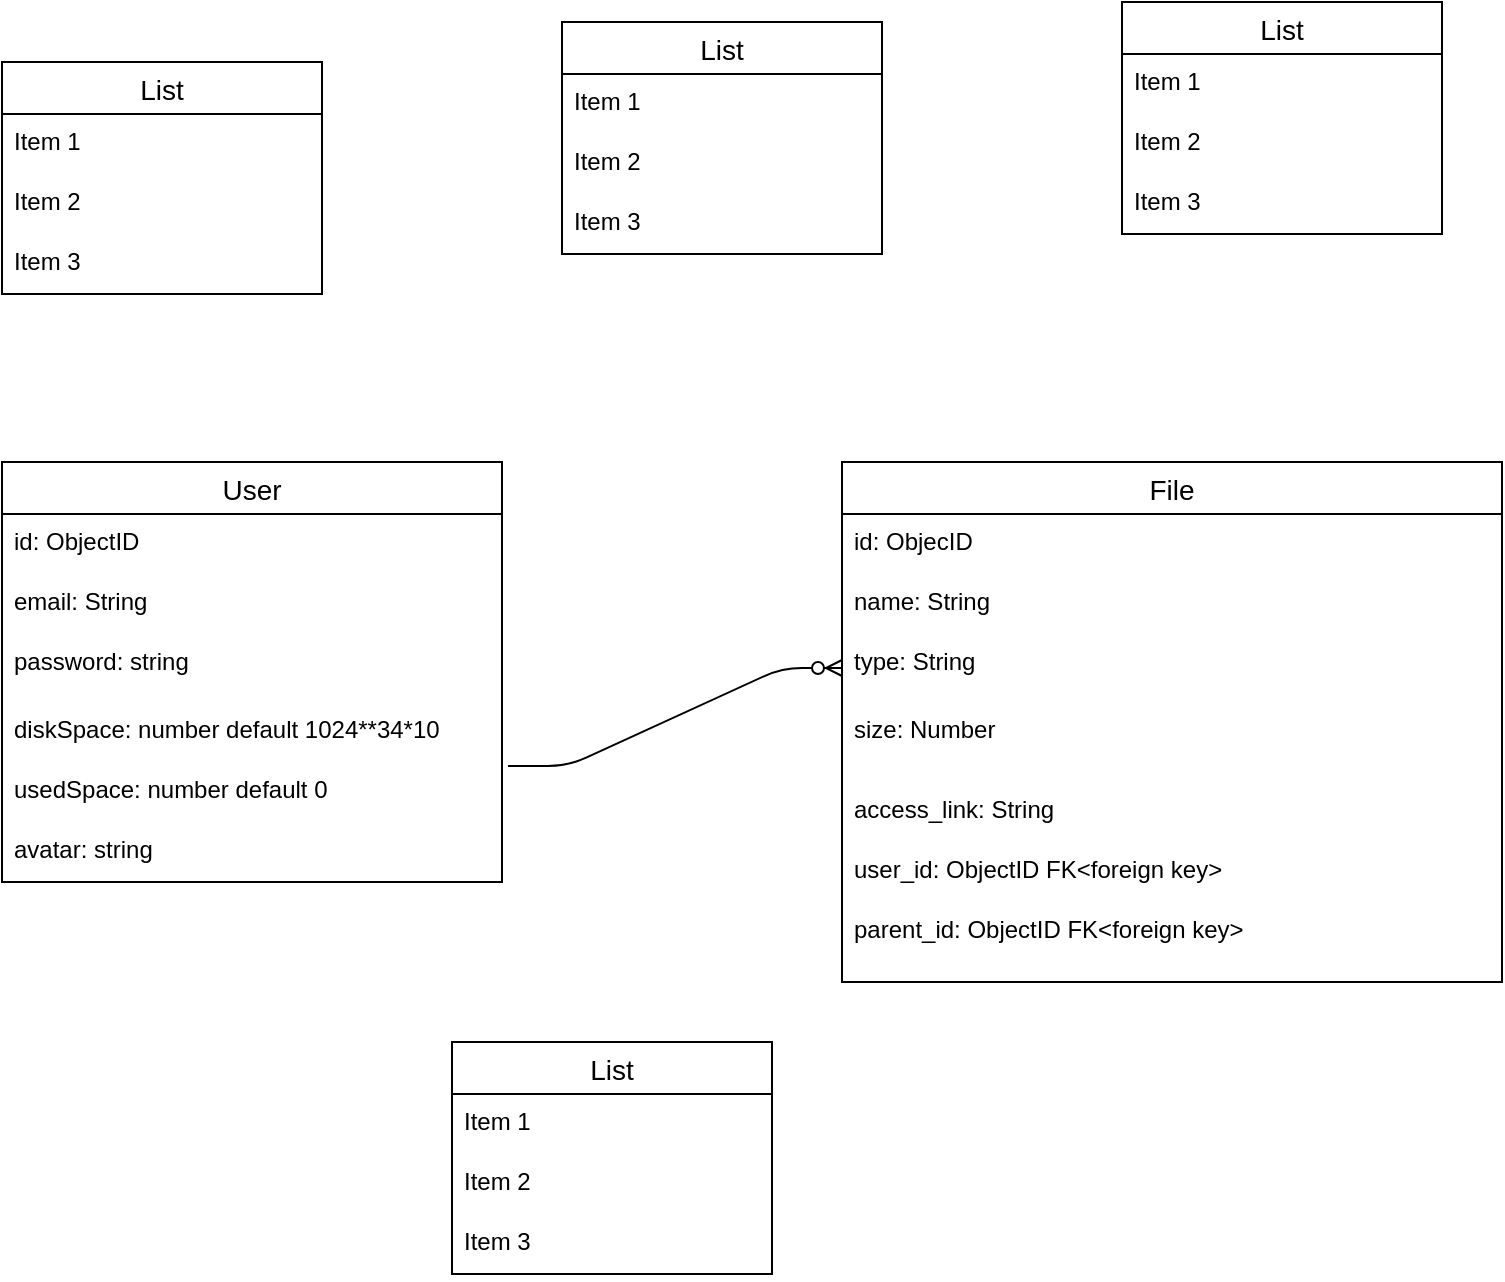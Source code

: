 <mxfile version="14.7.6" type="device"><diagram id="J-EnHRQWhWMMEZ8L9-b8" name="Page-1"><mxGraphModel dx="903" dy="755" grid="1" gridSize="10" guides="1" tooltips="1" connect="1" arrows="1" fold="1" page="1" pageScale="1" pageWidth="850" pageHeight="1100" math="0" shadow="0"><root><mxCell id="0"/><mxCell id="1" parent="0"/><mxCell id="1RynELYPP8xZfnSzCJrN-4" value="User" style="swimlane;fontStyle=0;childLayout=stackLayout;horizontal=1;startSize=26;horizontalStack=0;resizeParent=1;resizeParentMax=0;resizeLast=0;collapsible=1;marginBottom=0;align=center;fontSize=14;strokeColor=#000000;" vertex="1" parent="1"><mxGeometry x="40" y="360" width="250" height="210" as="geometry"/></mxCell><mxCell id="1RynELYPP8xZfnSzCJrN-5" value="id: ObjectID&#10;" style="text;strokeColor=none;fillColor=none;spacingLeft=4;spacingRight=4;overflow=hidden;rotatable=0;points=[[0,0.5],[1,0.5]];portConstraint=eastwest;fontSize=12;" vertex="1" parent="1RynELYPP8xZfnSzCJrN-4"><mxGeometry y="26" width="250" height="30" as="geometry"/></mxCell><mxCell id="1RynELYPP8xZfnSzCJrN-6" value="email: String" style="text;strokeColor=none;fillColor=none;spacingLeft=4;spacingRight=4;overflow=hidden;rotatable=0;points=[[0,0.5],[1,0.5]];portConstraint=eastwest;fontSize=12;" vertex="1" parent="1RynELYPP8xZfnSzCJrN-4"><mxGeometry y="56" width="250" height="30" as="geometry"/></mxCell><mxCell id="1RynELYPP8xZfnSzCJrN-7" value="password: string" style="text;fillColor=none;spacingLeft=4;spacingRight=4;overflow=hidden;rotatable=0;points=[[0,0.5],[1,0.5]];portConstraint=eastwest;fontSize=12;strokeColor=none;" vertex="1" parent="1RynELYPP8xZfnSzCJrN-4"><mxGeometry y="86" width="250" height="34" as="geometry"/></mxCell><mxCell id="1RynELYPP8xZfnSzCJrN-9" value="diskSpace: number default 1024**34*10&#10;" style="text;strokeColor=none;fillColor=none;spacingLeft=4;spacingRight=4;overflow=hidden;rotatable=0;points=[[0,0.5],[1,0.5]];portConstraint=eastwest;fontSize=12;" vertex="1" parent="1RynELYPP8xZfnSzCJrN-4"><mxGeometry y="120" width="250" height="30" as="geometry"/></mxCell><mxCell id="1RynELYPP8xZfnSzCJrN-8" value="usedSpace: number default 0 " style="text;strokeColor=none;fillColor=none;spacingLeft=4;spacingRight=4;overflow=hidden;rotatable=0;points=[[0,0.5],[1,0.5]];portConstraint=eastwest;fontSize=12;" vertex="1" parent="1RynELYPP8xZfnSzCJrN-4"><mxGeometry y="150" width="250" height="30" as="geometry"/></mxCell><mxCell id="1RynELYPP8xZfnSzCJrN-12" value="avatar: string" style="text;strokeColor=none;fillColor=none;spacingLeft=4;spacingRight=4;overflow=hidden;rotatable=0;points=[[0,0.5],[1,0.5]];portConstraint=eastwest;fontSize=12;" vertex="1" parent="1RynELYPP8xZfnSzCJrN-4"><mxGeometry y="180" width="250" height="30" as="geometry"/></mxCell><mxCell id="1RynELYPP8xZfnSzCJrN-67" value="File" style="swimlane;fontStyle=0;childLayout=stackLayout;horizontal=1;startSize=26;horizontalStack=0;resizeParent=1;resizeParentMax=0;resizeLast=0;collapsible=1;marginBottom=0;align=center;fontSize=14;strokeColor=#000000;" vertex="1" parent="1"><mxGeometry x="460" y="360" width="330" height="260" as="geometry"/></mxCell><mxCell id="1RynELYPP8xZfnSzCJrN-68" value="id: ObjecID" style="text;strokeColor=none;fillColor=none;spacingLeft=4;spacingRight=4;overflow=hidden;rotatable=0;points=[[0,0.5],[1,0.5]];portConstraint=eastwest;fontSize=12;" vertex="1" parent="1RynELYPP8xZfnSzCJrN-67"><mxGeometry y="26" width="330" height="30" as="geometry"/></mxCell><mxCell id="1RynELYPP8xZfnSzCJrN-69" value="name: String" style="text;strokeColor=none;fillColor=none;spacingLeft=4;spacingRight=4;overflow=hidden;rotatable=0;points=[[0,0.5],[1,0.5]];portConstraint=eastwest;fontSize=12;" vertex="1" parent="1RynELYPP8xZfnSzCJrN-67"><mxGeometry y="56" width="330" height="30" as="geometry"/></mxCell><mxCell id="1RynELYPP8xZfnSzCJrN-70" value="type: String" style="text;strokeColor=none;fillColor=none;spacingLeft=4;spacingRight=4;overflow=hidden;rotatable=0;points=[[0,0.5],[1,0.5]];portConstraint=eastwest;fontSize=12;" vertex="1" parent="1RynELYPP8xZfnSzCJrN-67"><mxGeometry y="86" width="330" height="34" as="geometry"/></mxCell><mxCell id="1RynELYPP8xZfnSzCJrN-71" value="size: Number" style="text;strokeColor=none;fillColor=none;spacingLeft=4;spacingRight=4;overflow=hidden;rotatable=0;points=[[0,0.5],[1,0.5]];portConstraint=eastwest;fontSize=12;" vertex="1" parent="1RynELYPP8xZfnSzCJrN-67"><mxGeometry y="120" width="330" height="40" as="geometry"/></mxCell><mxCell id="1RynELYPP8xZfnSzCJrN-74" value="access_link: String&#10;" style="text;strokeColor=none;fillColor=none;spacingLeft=4;spacingRight=4;overflow=hidden;rotatable=0;points=[[0,0.5],[1,0.5]];portConstraint=eastwest;fontSize=12;" vertex="1" parent="1RynELYPP8xZfnSzCJrN-67"><mxGeometry y="160" width="330" height="30" as="geometry"/></mxCell><mxCell id="1RynELYPP8xZfnSzCJrN-73" value="user_id: ObjectID FK&lt;foreign key&gt;" style="text;strokeColor=none;fillColor=none;spacingLeft=4;spacingRight=4;overflow=hidden;rotatable=0;points=[[0,0.5],[1,0.5]];portConstraint=eastwest;fontSize=12;" vertex="1" parent="1RynELYPP8xZfnSzCJrN-67"><mxGeometry y="190" width="330" height="30" as="geometry"/></mxCell><mxCell id="1RynELYPP8xZfnSzCJrN-72" value="parent_id: ObjectID FK&lt;foreign key&gt;" style="text;strokeColor=none;fillColor=none;spacingLeft=4;spacingRight=4;overflow=hidden;rotatable=0;points=[[0,0.5],[1,0.5]];portConstraint=eastwest;fontSize=12;" vertex="1" parent="1RynELYPP8xZfnSzCJrN-67"><mxGeometry y="220" width="330" height="40" as="geometry"/></mxCell><mxCell id="1RynELYPP8xZfnSzCJrN-76" value="" style="edgeStyle=entityRelationEdgeStyle;fontSize=12;html=1;endArrow=ERzeroToMany;endFill=1;entryX=0;entryY=0.5;entryDx=0;entryDy=0;exitX=1.012;exitY=0.067;exitDx=0;exitDy=0;exitPerimeter=0;" edge="1" parent="1" source="1RynELYPP8xZfnSzCJrN-8" target="1RynELYPP8xZfnSzCJrN-70"><mxGeometry width="100" height="100" relative="1" as="geometry"><mxPoint x="310" y="515" as="sourcePoint"/><mxPoint x="410" y="415" as="targetPoint"/></mxGeometry></mxCell><mxCell id="1RynELYPP8xZfnSzCJrN-77" value="List" style="swimlane;fontStyle=0;childLayout=stackLayout;horizontal=1;startSize=26;horizontalStack=0;resizeParent=1;resizeParentMax=0;resizeLast=0;collapsible=1;marginBottom=0;align=center;fontSize=14;strokeColor=#000000;" vertex="1" parent="1"><mxGeometry x="600" y="130" width="160" height="116" as="geometry"/></mxCell><mxCell id="1RynELYPP8xZfnSzCJrN-78" value="Item 1" style="text;strokeColor=none;fillColor=none;spacingLeft=4;spacingRight=4;overflow=hidden;rotatable=0;points=[[0,0.5],[1,0.5]];portConstraint=eastwest;fontSize=12;" vertex="1" parent="1RynELYPP8xZfnSzCJrN-77"><mxGeometry y="26" width="160" height="30" as="geometry"/></mxCell><mxCell id="1RynELYPP8xZfnSzCJrN-79" value="Item 2" style="text;strokeColor=none;fillColor=none;spacingLeft=4;spacingRight=4;overflow=hidden;rotatable=0;points=[[0,0.5],[1,0.5]];portConstraint=eastwest;fontSize=12;" vertex="1" parent="1RynELYPP8xZfnSzCJrN-77"><mxGeometry y="56" width="160" height="30" as="geometry"/></mxCell><mxCell id="1RynELYPP8xZfnSzCJrN-80" value="Item 3" style="text;strokeColor=none;fillColor=none;spacingLeft=4;spacingRight=4;overflow=hidden;rotatable=0;points=[[0,0.5],[1,0.5]];portConstraint=eastwest;fontSize=12;" vertex="1" parent="1RynELYPP8xZfnSzCJrN-77"><mxGeometry y="86" width="160" height="30" as="geometry"/></mxCell><mxCell id="1RynELYPP8xZfnSzCJrN-81" value="List" style="swimlane;fontStyle=0;childLayout=stackLayout;horizontal=1;startSize=26;horizontalStack=0;resizeParent=1;resizeParentMax=0;resizeLast=0;collapsible=1;marginBottom=0;align=center;fontSize=14;strokeColor=#000000;" vertex="1" parent="1"><mxGeometry x="320" y="140" width="160" height="116" as="geometry"/></mxCell><mxCell id="1RynELYPP8xZfnSzCJrN-82" value="Item 1" style="text;strokeColor=none;fillColor=none;spacingLeft=4;spacingRight=4;overflow=hidden;rotatable=0;points=[[0,0.5],[1,0.5]];portConstraint=eastwest;fontSize=12;" vertex="1" parent="1RynELYPP8xZfnSzCJrN-81"><mxGeometry y="26" width="160" height="30" as="geometry"/></mxCell><mxCell id="1RynELYPP8xZfnSzCJrN-83" value="Item 2" style="text;strokeColor=none;fillColor=none;spacingLeft=4;spacingRight=4;overflow=hidden;rotatable=0;points=[[0,0.5],[1,0.5]];portConstraint=eastwest;fontSize=12;" vertex="1" parent="1RynELYPP8xZfnSzCJrN-81"><mxGeometry y="56" width="160" height="30" as="geometry"/></mxCell><mxCell id="1RynELYPP8xZfnSzCJrN-84" value="Item 3" style="text;strokeColor=none;fillColor=none;spacingLeft=4;spacingRight=4;overflow=hidden;rotatable=0;points=[[0,0.5],[1,0.5]];portConstraint=eastwest;fontSize=12;" vertex="1" parent="1RynELYPP8xZfnSzCJrN-81"><mxGeometry y="86" width="160" height="30" as="geometry"/></mxCell><mxCell id="1RynELYPP8xZfnSzCJrN-85" value="List" style="swimlane;fontStyle=0;childLayout=stackLayout;horizontal=1;startSize=26;horizontalStack=0;resizeParent=1;resizeParentMax=0;resizeLast=0;collapsible=1;marginBottom=0;align=center;fontSize=14;strokeColor=#000000;" vertex="1" parent="1"><mxGeometry x="40" y="160" width="160" height="116" as="geometry"/></mxCell><mxCell id="1RynELYPP8xZfnSzCJrN-86" value="Item 1" style="text;strokeColor=none;fillColor=none;spacingLeft=4;spacingRight=4;overflow=hidden;rotatable=0;points=[[0,0.5],[1,0.5]];portConstraint=eastwest;fontSize=12;" vertex="1" parent="1RynELYPP8xZfnSzCJrN-85"><mxGeometry y="26" width="160" height="30" as="geometry"/></mxCell><mxCell id="1RynELYPP8xZfnSzCJrN-87" value="Item 2" style="text;strokeColor=none;fillColor=none;spacingLeft=4;spacingRight=4;overflow=hidden;rotatable=0;points=[[0,0.5],[1,0.5]];portConstraint=eastwest;fontSize=12;" vertex="1" parent="1RynELYPP8xZfnSzCJrN-85"><mxGeometry y="56" width="160" height="30" as="geometry"/></mxCell><mxCell id="1RynELYPP8xZfnSzCJrN-88" value="Item 3" style="text;strokeColor=none;fillColor=none;spacingLeft=4;spacingRight=4;overflow=hidden;rotatable=0;points=[[0,0.5],[1,0.5]];portConstraint=eastwest;fontSize=12;" vertex="1" parent="1RynELYPP8xZfnSzCJrN-85"><mxGeometry y="86" width="160" height="30" as="geometry"/></mxCell><mxCell id="1RynELYPP8xZfnSzCJrN-102" value="List" style="swimlane;fontStyle=0;childLayout=stackLayout;horizontal=1;startSize=26;horizontalStack=0;resizeParent=1;resizeParentMax=0;resizeLast=0;collapsible=1;marginBottom=0;align=center;fontSize=14;strokeColor=#000000;" vertex="1" parent="1"><mxGeometry x="265" y="650" width="160" height="116" as="geometry"/></mxCell><mxCell id="1RynELYPP8xZfnSzCJrN-103" value="Item 1" style="text;strokeColor=none;fillColor=none;spacingLeft=4;spacingRight=4;overflow=hidden;rotatable=0;points=[[0,0.5],[1,0.5]];portConstraint=eastwest;fontSize=12;" vertex="1" parent="1RynELYPP8xZfnSzCJrN-102"><mxGeometry y="26" width="160" height="30" as="geometry"/></mxCell><mxCell id="1RynELYPP8xZfnSzCJrN-104" value="Item 2" style="text;strokeColor=none;fillColor=none;spacingLeft=4;spacingRight=4;overflow=hidden;rotatable=0;points=[[0,0.5],[1,0.5]];portConstraint=eastwest;fontSize=12;" vertex="1" parent="1RynELYPP8xZfnSzCJrN-102"><mxGeometry y="56" width="160" height="30" as="geometry"/></mxCell><mxCell id="1RynELYPP8xZfnSzCJrN-105" value="Item 3" style="text;strokeColor=none;fillColor=none;spacingLeft=4;spacingRight=4;overflow=hidden;rotatable=0;points=[[0,0.5],[1,0.5]];portConstraint=eastwest;fontSize=12;" vertex="1" parent="1RynELYPP8xZfnSzCJrN-102"><mxGeometry y="86" width="160" height="30" as="geometry"/></mxCell></root></mxGraphModel></diagram></mxfile>